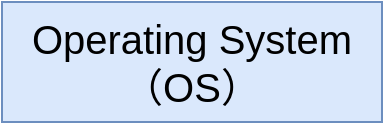 <mxfile version="13.7.9" type="device" pages="5"><diagram id="yeC0l3ryDESTPQmtSpUf" name="start"><mxGraphModel dx="1186" dy="627" grid="1" gridSize="10" guides="1" tooltips="1" connect="1" arrows="1" fold="1" page="1" pageScale="1" pageWidth="1920" pageHeight="1200" math="0" shadow="0"><root><mxCell id="0"/><mxCell id="1" parent="0"/><mxCell id="W7USzKsFxGAl9CpjykO2-1" value="Operating System（OS）" style="rounded=0;whiteSpace=wrap;html=1;fillColor=#dae8fc;strokeColor=#6c8ebf;fontSize=20;" parent="1" vertex="1"><mxGeometry x="580" y="180" width="190" height="60" as="geometry"/></mxCell></root></mxGraphModel></diagram><diagram name="kinds" id="QizmTMnIjC43kogwlQ_V"><mxGraphModel dx="1186" dy="627" grid="1" gridSize="10" guides="1" tooltips="1" connect="1" arrows="1" fold="1" page="1" pageScale="1" pageWidth="1200" pageHeight="1920" math="0" shadow="0"><root><mxCell id="rW3f2MpG4LN_12SsJqqb-0"/><mxCell id="rW3f2MpG4LN_12SsJqqb-1" parent="rW3f2MpG4LN_12SsJqqb-0"/><mxCell id="rW3f2MpG4LN_12SsJqqb-2" style="edgeStyle=orthogonalEdgeStyle;rounded=0;orthogonalLoop=1;jettySize=auto;html=1;exitX=1;exitY=0.5;exitDx=0;exitDy=0;entryX=0;entryY=0.5;entryDx=0;entryDy=0;fontSize=20;" parent="rW3f2MpG4LN_12SsJqqb-1" source="rW3f2MpG4LN_12SsJqqb-4" target="rW3f2MpG4LN_12SsJqqb-5" edge="1"><mxGeometry relative="1" as="geometry"/></mxCell><mxCell id="rW3f2MpG4LN_12SsJqqb-3" style="edgeStyle=orthogonalEdgeStyle;rounded=0;orthogonalLoop=1;jettySize=auto;html=1;exitX=1;exitY=0.5;exitDx=0;exitDy=0;entryX=0;entryY=0.5;entryDx=0;entryDy=0;fontSize=20;" parent="rW3f2MpG4LN_12SsJqqb-1" source="rW3f2MpG4LN_12SsJqqb-4" target="rW3f2MpG4LN_12SsJqqb-6" edge="1"><mxGeometry relative="1" as="geometry"/></mxCell><mxCell id="rW3f2MpG4LN_12SsJqqb-4" value="手机" style="whiteSpace=wrap;html=1;fontSize=20;fillColor=#dae8fc;strokeColor=#6c8ebf;" parent="rW3f2MpG4LN_12SsJqqb-1" vertex="1"><mxGeometry x="410" y="170" width="160" height="60" as="geometry"/></mxCell><mxCell id="rW3f2MpG4LN_12SsJqqb-5" value="Android" style="whiteSpace=wrap;html=1;fontSize=20;fillColor=#d5e8d4;strokeColor=#82b366;" parent="rW3f2MpG4LN_12SsJqqb-1" vertex="1"><mxGeometry x="630" y="120" width="160" height="60" as="geometry"/></mxCell><mxCell id="rW3f2MpG4LN_12SsJqqb-6" value="iOS" style="whiteSpace=wrap;html=1;fontSize=20;fillColor=#d5e8d4;strokeColor=#82b366;" parent="rW3f2MpG4LN_12SsJqqb-1" vertex="1"><mxGeometry x="630" y="210" width="160" height="60" as="geometry"/></mxCell><mxCell id="rW3f2MpG4LN_12SsJqqb-7" style="edgeStyle=orthogonalEdgeStyle;rounded=0;orthogonalLoop=1;jettySize=auto;html=1;exitX=1;exitY=0.5;exitDx=0;exitDy=0;entryX=0;entryY=0.5;entryDx=0;entryDy=0;fontSize=20;" parent="rW3f2MpG4LN_12SsJqqb-1" source="rW3f2MpG4LN_12SsJqqb-11" target="rW3f2MpG4LN_12SsJqqb-12" edge="1"><mxGeometry relative="1" as="geometry"/></mxCell><mxCell id="rW3f2MpG4LN_12SsJqqb-8" style="edgeStyle=orthogonalEdgeStyle;rounded=0;orthogonalLoop=1;jettySize=auto;html=1;exitX=1;exitY=0.5;exitDx=0;exitDy=0;fontSize=20;" parent="rW3f2MpG4LN_12SsJqqb-1" source="rW3f2MpG4LN_12SsJqqb-11" target="rW3f2MpG4LN_12SsJqqb-13" edge="1"><mxGeometry relative="1" as="geometry"/></mxCell><mxCell id="rW3f2MpG4LN_12SsJqqb-11" value="个人电脑" style="whiteSpace=wrap;html=1;fontSize=20;fillColor=#dae8fc;strokeColor=#6c8ebf;" parent="rW3f2MpG4LN_12SsJqqb-1" vertex="1"><mxGeometry x="410" y="340" width="160" height="60" as="geometry"/></mxCell><mxCell id="rW3f2MpG4LN_12SsJqqb-12" value="Windows&lt;br&gt;(PC)" style="whiteSpace=wrap;html=1;fontSize=20;fillColor=#d5e8d4;strokeColor=#82b366;" parent="rW3f2MpG4LN_12SsJqqb-1" vertex="1"><mxGeometry x="630" y="290" width="160" height="60" as="geometry"/></mxCell><mxCell id="rW3f2MpG4LN_12SsJqqb-13" value="macOS&lt;br&gt;(Mac)" style="whiteSpace=wrap;html=1;fontSize=20;fillColor=#d5e8d4;strokeColor=#82b366;" parent="rW3f2MpG4LN_12SsJqqb-1" vertex="1"><mxGeometry x="630" y="370" width="160" height="60" as="geometry"/></mxCell><mxCell id="s7eLzW2niO6-knH2k_kG-5" style="edgeStyle=orthogonalEdgeStyle;rounded=0;orthogonalLoop=1;jettySize=auto;html=1;exitX=1;exitY=0.5;exitDx=0;exitDy=0;entryX=0;entryY=0.5;entryDx=0;entryDy=0;fontSize=20;" parent="rW3f2MpG4LN_12SsJqqb-1" source="s7eLzW2niO6-knH2k_kG-7" target="s7eLzW2niO6-knH2k_kG-8" edge="1"><mxGeometry relative="1" as="geometry"/></mxCell><mxCell id="s7eLzW2niO6-knH2k_kG-6" style="edgeStyle=orthogonalEdgeStyle;rounded=0;orthogonalLoop=1;jettySize=auto;html=1;exitX=1;exitY=0.5;exitDx=0;exitDy=0;fontSize=20;" parent="rW3f2MpG4LN_12SsJqqb-1" source="s7eLzW2niO6-knH2k_kG-7" target="s7eLzW2niO6-knH2k_kG-9" edge="1"><mxGeometry relative="1" as="geometry"/></mxCell><mxCell id="s7eLzW2niO6-knH2k_kG-7" value="服务器" style="whiteSpace=wrap;html=1;fontSize=20;fillColor=#dae8fc;strokeColor=#6c8ebf;" parent="rW3f2MpG4LN_12SsJqqb-1" vertex="1"><mxGeometry x="410" y="510" width="160" height="60" as="geometry"/></mxCell><mxCell id="s7eLzW2niO6-knH2k_kG-8" value="Windows Server" style="whiteSpace=wrap;html=1;fontSize=20;fillColor=#d5e8d4;strokeColor=#82b366;" parent="rW3f2MpG4LN_12SsJqqb-1" vertex="1"><mxGeometry x="630" y="460" width="160" height="60" as="geometry"/></mxCell><mxCell id="s7eLzW2niO6-knH2k_kG-9" value="Linux" style="whiteSpace=wrap;html=1;fontSize=20;fillColor=#d5e8d4;strokeColor=#82b366;" parent="rW3f2MpG4LN_12SsJqqb-1" vertex="1"><mxGeometry x="630" y="540" width="160" height="60" as="geometry"/></mxCell><mxCell id="Ore2rnCZeZu7TXsNXADC-1" style="edgeStyle=orthogonalEdgeStyle;rounded=0;orthogonalLoop=1;jettySize=auto;html=1;exitX=1;exitY=0.5;exitDx=0;exitDy=0;entryX=0;entryY=0.5;entryDx=0;entryDy=0;" parent="rW3f2MpG4LN_12SsJqqb-1" source="s7eLzW2niO6-knH2k_kG-10" target="rW3f2MpG4LN_12SsJqqb-4" edge="1"><mxGeometry relative="1" as="geometry"/></mxCell><mxCell id="Ore2rnCZeZu7TXsNXADC-2" style="edgeStyle=orthogonalEdgeStyle;rounded=0;orthogonalLoop=1;jettySize=auto;html=1;exitX=1;exitY=0.5;exitDx=0;exitDy=0;" parent="rW3f2MpG4LN_12SsJqqb-1" source="s7eLzW2niO6-knH2k_kG-10" target="rW3f2MpG4LN_12SsJqqb-11" edge="1"><mxGeometry relative="1" as="geometry"/></mxCell><mxCell id="Ore2rnCZeZu7TXsNXADC-3" style="edgeStyle=orthogonalEdgeStyle;rounded=0;orthogonalLoop=1;jettySize=auto;html=1;exitX=1;exitY=0.5;exitDx=0;exitDy=0;entryX=0;entryY=0.5;entryDx=0;entryDy=0;" parent="rW3f2MpG4LN_12SsJqqb-1" source="s7eLzW2niO6-knH2k_kG-10" target="s7eLzW2niO6-knH2k_kG-7" edge="1"><mxGeometry relative="1" as="geometry"/></mxCell><mxCell id="s7eLzW2niO6-knH2k_kG-10" value="OS" style="whiteSpace=wrap;html=1;fontSize=20;fillColor=#e1d5e7;strokeColor=#9673a6;" parent="rW3f2MpG4LN_12SsJqqb-1" vertex="1"><mxGeometry x="150" y="340" width="160" height="60" as="geometry"/></mxCell><mxCell id="jkxUrXCL-aoWoIFIxUsf-1" style="edgeStyle=orthogonalEdgeStyle;rounded=0;orthogonalLoop=1;jettySize=auto;html=1;exitX=0;exitY=0.5;exitDx=0;exitDy=0;entryX=1;entryY=0.5;entryDx=0;entryDy=0;" parent="rW3f2MpG4LN_12SsJqqb-1" source="jkxUrXCL-aoWoIFIxUsf-0" target="rW3f2MpG4LN_12SsJqqb-6" edge="1"><mxGeometry relative="1" as="geometry"/></mxCell><mxCell id="jkxUrXCL-aoWoIFIxUsf-2" style="edgeStyle=orthogonalEdgeStyle;rounded=0;orthogonalLoop=1;jettySize=auto;html=1;exitX=0;exitY=0.5;exitDx=0;exitDy=0;" parent="rW3f2MpG4LN_12SsJqqb-1" source="jkxUrXCL-aoWoIFIxUsf-0" target="rW3f2MpG4LN_12SsJqqb-13" edge="1"><mxGeometry relative="1" as="geometry"/></mxCell><mxCell id="jkxUrXCL-aoWoIFIxUsf-3" style="edgeStyle=orthogonalEdgeStyle;rounded=0;orthogonalLoop=1;jettySize=auto;html=1;exitX=0;exitY=0.5;exitDx=0;exitDy=0;entryX=1;entryY=0.5;entryDx=0;entryDy=0;" parent="rW3f2MpG4LN_12SsJqqb-1" source="jkxUrXCL-aoWoIFIxUsf-0" target="s7eLzW2niO6-knH2k_kG-9" edge="1"><mxGeometry relative="1" as="geometry"/></mxCell><mxCell id="jkxUrXCL-aoWoIFIxUsf-0" value="Unix" style="whiteSpace=wrap;html=1;" parent="rW3f2MpG4LN_12SsJqqb-1" vertex="1"><mxGeometry x="980" y="370" width="120" height="60" as="geometry"/></mxCell><mxCell id="jkxUrXCL-aoWoIFIxUsf-4" value="Unix like" style="text;html=1;align=center;verticalAlign=middle;resizable=0;points=[];autosize=1;" parent="rW3f2MpG4LN_12SsJqqb-1" vertex="1"><mxGeometry x="1120" y="380" width="60" height="20" as="geometry"/></mxCell></root></mxGraphModel></diagram><diagram id="FBWw8gcKHQ6TGzeFh3-0" name="Linux"><mxGraphModel dx="1186" dy="627" grid="1" gridSize="10" guides="1" tooltips="1" connect="1" arrows="1" fold="1" page="1" pageScale="1" pageWidth="1200" pageHeight="1920" math="0" shadow="0"><root><mxCell id="dh0ItOp1cdX0JauMl1KE-0"/><mxCell id="dh0ItOp1cdX0JauMl1KE-1" parent="dh0ItOp1cdX0JauMl1KE-0"/><mxCell id="dh0ItOp1cdX0JauMl1KE-3" value="Linux" style="rounded=0;whiteSpace=wrap;html=1;fontSize=20;fillColor=#dae8fc;strokeColor=#6c8ebf;" parent="dh0ItOp1cdX0JauMl1KE-1" vertex="1"><mxGeometry x="400" y="210" width="120" height="60" as="geometry"/></mxCell><UserObject label="https://github.com/torvalds/linux" link="https://github.com/torvalds/linux" id="dh0ItOp1cdX0JauMl1KE-5"><mxCell style="text;whiteSpace=wrap;html=1;fontSize=20;" parent="dh0ItOp1cdX0JauMl1KE-1" vertex="1"><mxGeometry x="320" y="310" width="310" height="40" as="geometry"/></mxCell></UserObject></root></mxGraphModel></diagram><diagram id="2zviys7pXB7PahCU4TPc" name="distribution"><mxGraphModel dx="1186" dy="627" grid="1" gridSize="10" guides="1" tooltips="1" connect="1" arrows="1" fold="1" page="1" pageScale="1" pageWidth="1200" pageHeight="1920" math="0" shadow="0"><root><mxCell id="PKjFwJ2mmWq5tXFLgt4c-0"/><mxCell id="PKjFwJ2mmWq5tXFLgt4c-1" parent="PKjFwJ2mmWq5tXFLgt4c-0"/><mxCell id="PKjFwJ2mmWq5tXFLgt4c-2" value="Linux Distribution&lt;br&gt;（Linux发行版）" style="whiteSpace=wrap;html=1;fontSize=20;fillColor=#dae8fc;strokeColor=#6c8ebf;" parent="PKjFwJ2mmWq5tXFLgt4c-1" vertex="1"><mxGeometry x="520" y="180" width="250" height="60" as="geometry"/></mxCell><mxCell id="PKjFwJ2mmWq5tXFLgt4c-8" value="" style="edgeStyle=orthogonalEdgeStyle;rounded=0;orthogonalLoop=1;jettySize=auto;html=1;fontSize=20;" parent="PKjFwJ2mmWq5tXFLgt4c-1" source="PKjFwJ2mmWq5tXFLgt4c-3" target="PKjFwJ2mmWq5tXFLgt4c-7" edge="1"><mxGeometry relative="1" as="geometry"/></mxCell><mxCell id="PKjFwJ2mmWq5tXFLgt4c-3" value="Ubuntu" style="whiteSpace=wrap;html=1;fontSize=20;fillColor=#dae8fc;strokeColor=#6c8ebf;" parent="PKjFwJ2mmWq5tXFLgt4c-1" vertex="1"><mxGeometry x="310" y="470" width="120" height="60" as="geometry"/></mxCell><mxCell id="PKjFwJ2mmWq5tXFLgt4c-10" value="" style="edgeStyle=orthogonalEdgeStyle;rounded=0;orthogonalLoop=1;jettySize=auto;html=1;fontSize=20;" parent="PKjFwJ2mmWq5tXFLgt4c-1" source="PKjFwJ2mmWq5tXFLgt4c-4" target="PKjFwJ2mmWq5tXFLgt4c-9" edge="1"><mxGeometry relative="1" as="geometry"/></mxCell><mxCell id="PKjFwJ2mmWq5tXFLgt4c-4" value="CentOS" style="whiteSpace=wrap;html=1;fontSize=20;fillColor=#dae8fc;strokeColor=#6c8ebf;" parent="PKjFwJ2mmWq5tXFLgt4c-1" vertex="1"><mxGeometry x="310" y="550" width="120" height="60" as="geometry"/></mxCell><mxCell id="PKjFwJ2mmWq5tXFLgt4c-5" value="Red Hat" style="whiteSpace=wrap;html=1;fontSize=20;fillColor=#dae8fc;strokeColor=#6c8ebf;" parent="PKjFwJ2mmWq5tXFLgt4c-1" vertex="1"><mxGeometry x="310" y="630" width="120" height="60" as="geometry"/></mxCell><mxCell id="PKjFwJ2mmWq5tXFLgt4c-6" value="..." style="whiteSpace=wrap;html=1;fontSize=20;fillColor=#dae8fc;strokeColor=#6c8ebf;" parent="PKjFwJ2mmWq5tXFLgt4c-1" vertex="1"><mxGeometry x="310" y="710" width="120" height="60" as="geometry"/></mxCell><mxCell id="PKjFwJ2mmWq5tXFLgt4c-7" value="https://ubuntu.com/" style="whiteSpace=wrap;html=1;fontSize=20;fillColor=#d5e8d4;strokeColor=#82b366;" parent="PKjFwJ2mmWq5tXFLgt4c-1" vertex="1"><mxGeometry x="510" y="470" width="260" height="60" as="geometry"/></mxCell><mxCell id="PKjFwJ2mmWq5tXFLgt4c-9" value="https://www.centos.org/" style="whiteSpace=wrap;html=1;fontSize=20;fillColor=#d5e8d4;strokeColor=#82b366;" parent="PKjFwJ2mmWq5tXFLgt4c-1" vertex="1"><mxGeometry x="510" y="550" width="260" height="60" as="geometry"/></mxCell><mxCell id="PKjFwJ2mmWq5tXFLgt4c-12" value="" style="shape=curlyBracket;whiteSpace=wrap;html=1;rounded=1;fontSize=20;rotation=-180;strokeWidth=3;" parent="PKjFwJ2mmWq5tXFLgt4c-1" vertex="1"><mxGeometry x="910" y="480" width="20" height="290" as="geometry"/></mxCell><mxCell id="PKjFwJ2mmWq5tXFLgt4c-18" value="" style="edgeStyle=orthogonalEdgeStyle;rounded=0;orthogonalLoop=1;jettySize=auto;html=1;fontSize=20;" parent="PKjFwJ2mmWq5tXFLgt4c-1" source="PKjFwJ2mmWq5tXFLgt4c-13" target="PKjFwJ2mmWq5tXFLgt4c-17" edge="1"><mxGeometry relative="1" as="geometry"/></mxCell><mxCell id="PKjFwJ2mmWq5tXFLgt4c-13" value="Desktop" style="whiteSpace=wrap;html=1;strokeWidth=3;fontSize=20;fillColor=#ffe6cc;strokeColor=#d79b00;" parent="PKjFwJ2mmWq5tXFLgt4c-1" vertex="1"><mxGeometry x="980" y="640" width="120" height="60" as="geometry"/></mxCell><mxCell id="PKjFwJ2mmWq5tXFLgt4c-16" value="" style="edgeStyle=orthogonalEdgeStyle;rounded=0;orthogonalLoop=1;jettySize=auto;html=1;fontSize=20;" parent="PKjFwJ2mmWq5tXFLgt4c-1" source="PKjFwJ2mmWq5tXFLgt4c-14" target="PKjFwJ2mmWq5tXFLgt4c-15" edge="1"><mxGeometry relative="1" as="geometry"/></mxCell><mxCell id="PKjFwJ2mmWq5tXFLgt4c-14" value="Server" style="whiteSpace=wrap;html=1;strokeWidth=3;fontSize=20;fillColor=#ffe6cc;strokeColor=#d79b00;" parent="PKjFwJ2mmWq5tXFLgt4c-1" vertex="1"><mxGeometry x="980" y="540" width="120" height="60" as="geometry"/></mxCell><mxCell id="PKjFwJ2mmWq5tXFLgt4c-15" value="数据中心" style="whiteSpace=wrap;html=1;strokeWidth=3;fontSize=20;fillColor=#fff2cc;strokeColor=#d6b656;" parent="PKjFwJ2mmWq5tXFLgt4c-1" vertex="1"><mxGeometry x="1180" y="540" width="120" height="60" as="geometry"/></mxCell><mxCell id="PKjFwJ2mmWq5tXFLgt4c-17" value="个人电脑" style="whiteSpace=wrap;html=1;strokeWidth=3;fontSize=20;fillColor=#fff2cc;strokeColor=#d6b656;" parent="PKjFwJ2mmWq5tXFLgt4c-1" vertex="1"><mxGeometry x="1180" y="640" width="120" height="60" as="geometry"/></mxCell></root></mxGraphModel></diagram><diagram id="Tnk-PkXkBXhVMRrqJdWk" name="function"><mxGraphModel dx="1186" dy="627" grid="1" gridSize="10" guides="1" tooltips="1" connect="1" arrows="1" fold="1" page="1" pageScale="1" pageWidth="1200" pageHeight="1920" math="0" shadow="0"><root><mxCell id="J3Rorjsb3KPxjK7wFpG--0"/><mxCell id="J3Rorjsb3KPxjK7wFpG--1" parent="J3Rorjsb3KPxjK7wFpG--0"/><mxCell id="J3Rorjsb3KPxjK7wFpG--3" value="OS的主要功能" style="rounded=0;whiteSpace=wrap;html=1;strokeWidth=1;fontSize=20;fillColor=#dae8fc;strokeColor=#6c8ebf;" parent="J3Rorjsb3KPxjK7wFpG--1" vertex="1"><mxGeometry x="260" y="250" width="170" height="60" as="geometry"/></mxCell><mxCell id="J3Rorjsb3KPxjK7wFpG--4" value="File management&lt;br&gt;（文件管理）" style="whiteSpace=wrap;html=1;strokeWidth=1;fontSize=20;fillColor=#d5e8d4;strokeColor=#82b366;" parent="J3Rorjsb3KPxjK7wFpG--1" vertex="1"><mxGeometry x="510" y="160" width="240" height="60" as="geometry"/></mxCell><mxCell id="J3Rorjsb3KPxjK7wFpG--5" value="Memory management&lt;br&gt;（内存管理）" style="whiteSpace=wrap;html=1;strokeWidth=1;fontSize=20;fillColor=#d5e8d4;strokeColor=#82b366;" parent="J3Rorjsb3KPxjK7wFpG--1" vertex="1"><mxGeometry x="510" y="250" width="240" height="60" as="geometry"/></mxCell><mxCell id="J3Rorjsb3KPxjK7wFpG--6" value="Processor management&lt;br&gt;(进程管理)" style="whiteSpace=wrap;html=1;strokeWidth=1;fontSize=20;fillColor=#d5e8d4;strokeColor=#82b366;" parent="J3Rorjsb3KPxjK7wFpG--1" vertex="1"><mxGeometry x="510" y="340" width="240" height="60" as="geometry"/></mxCell><mxCell id="5OZWkAVsIAMNuAAC-9Jl-0" value="" style="shape=curlyBracket;whiteSpace=wrap;html=1;rounded=1;strokeWidth=2;fontSize=20;" parent="J3Rorjsb3KPxjK7wFpG--1" vertex="1"><mxGeometry x="460" y="190" width="20" height="180" as="geometry"/></mxCell></root></mxGraphModel></diagram></mxfile>